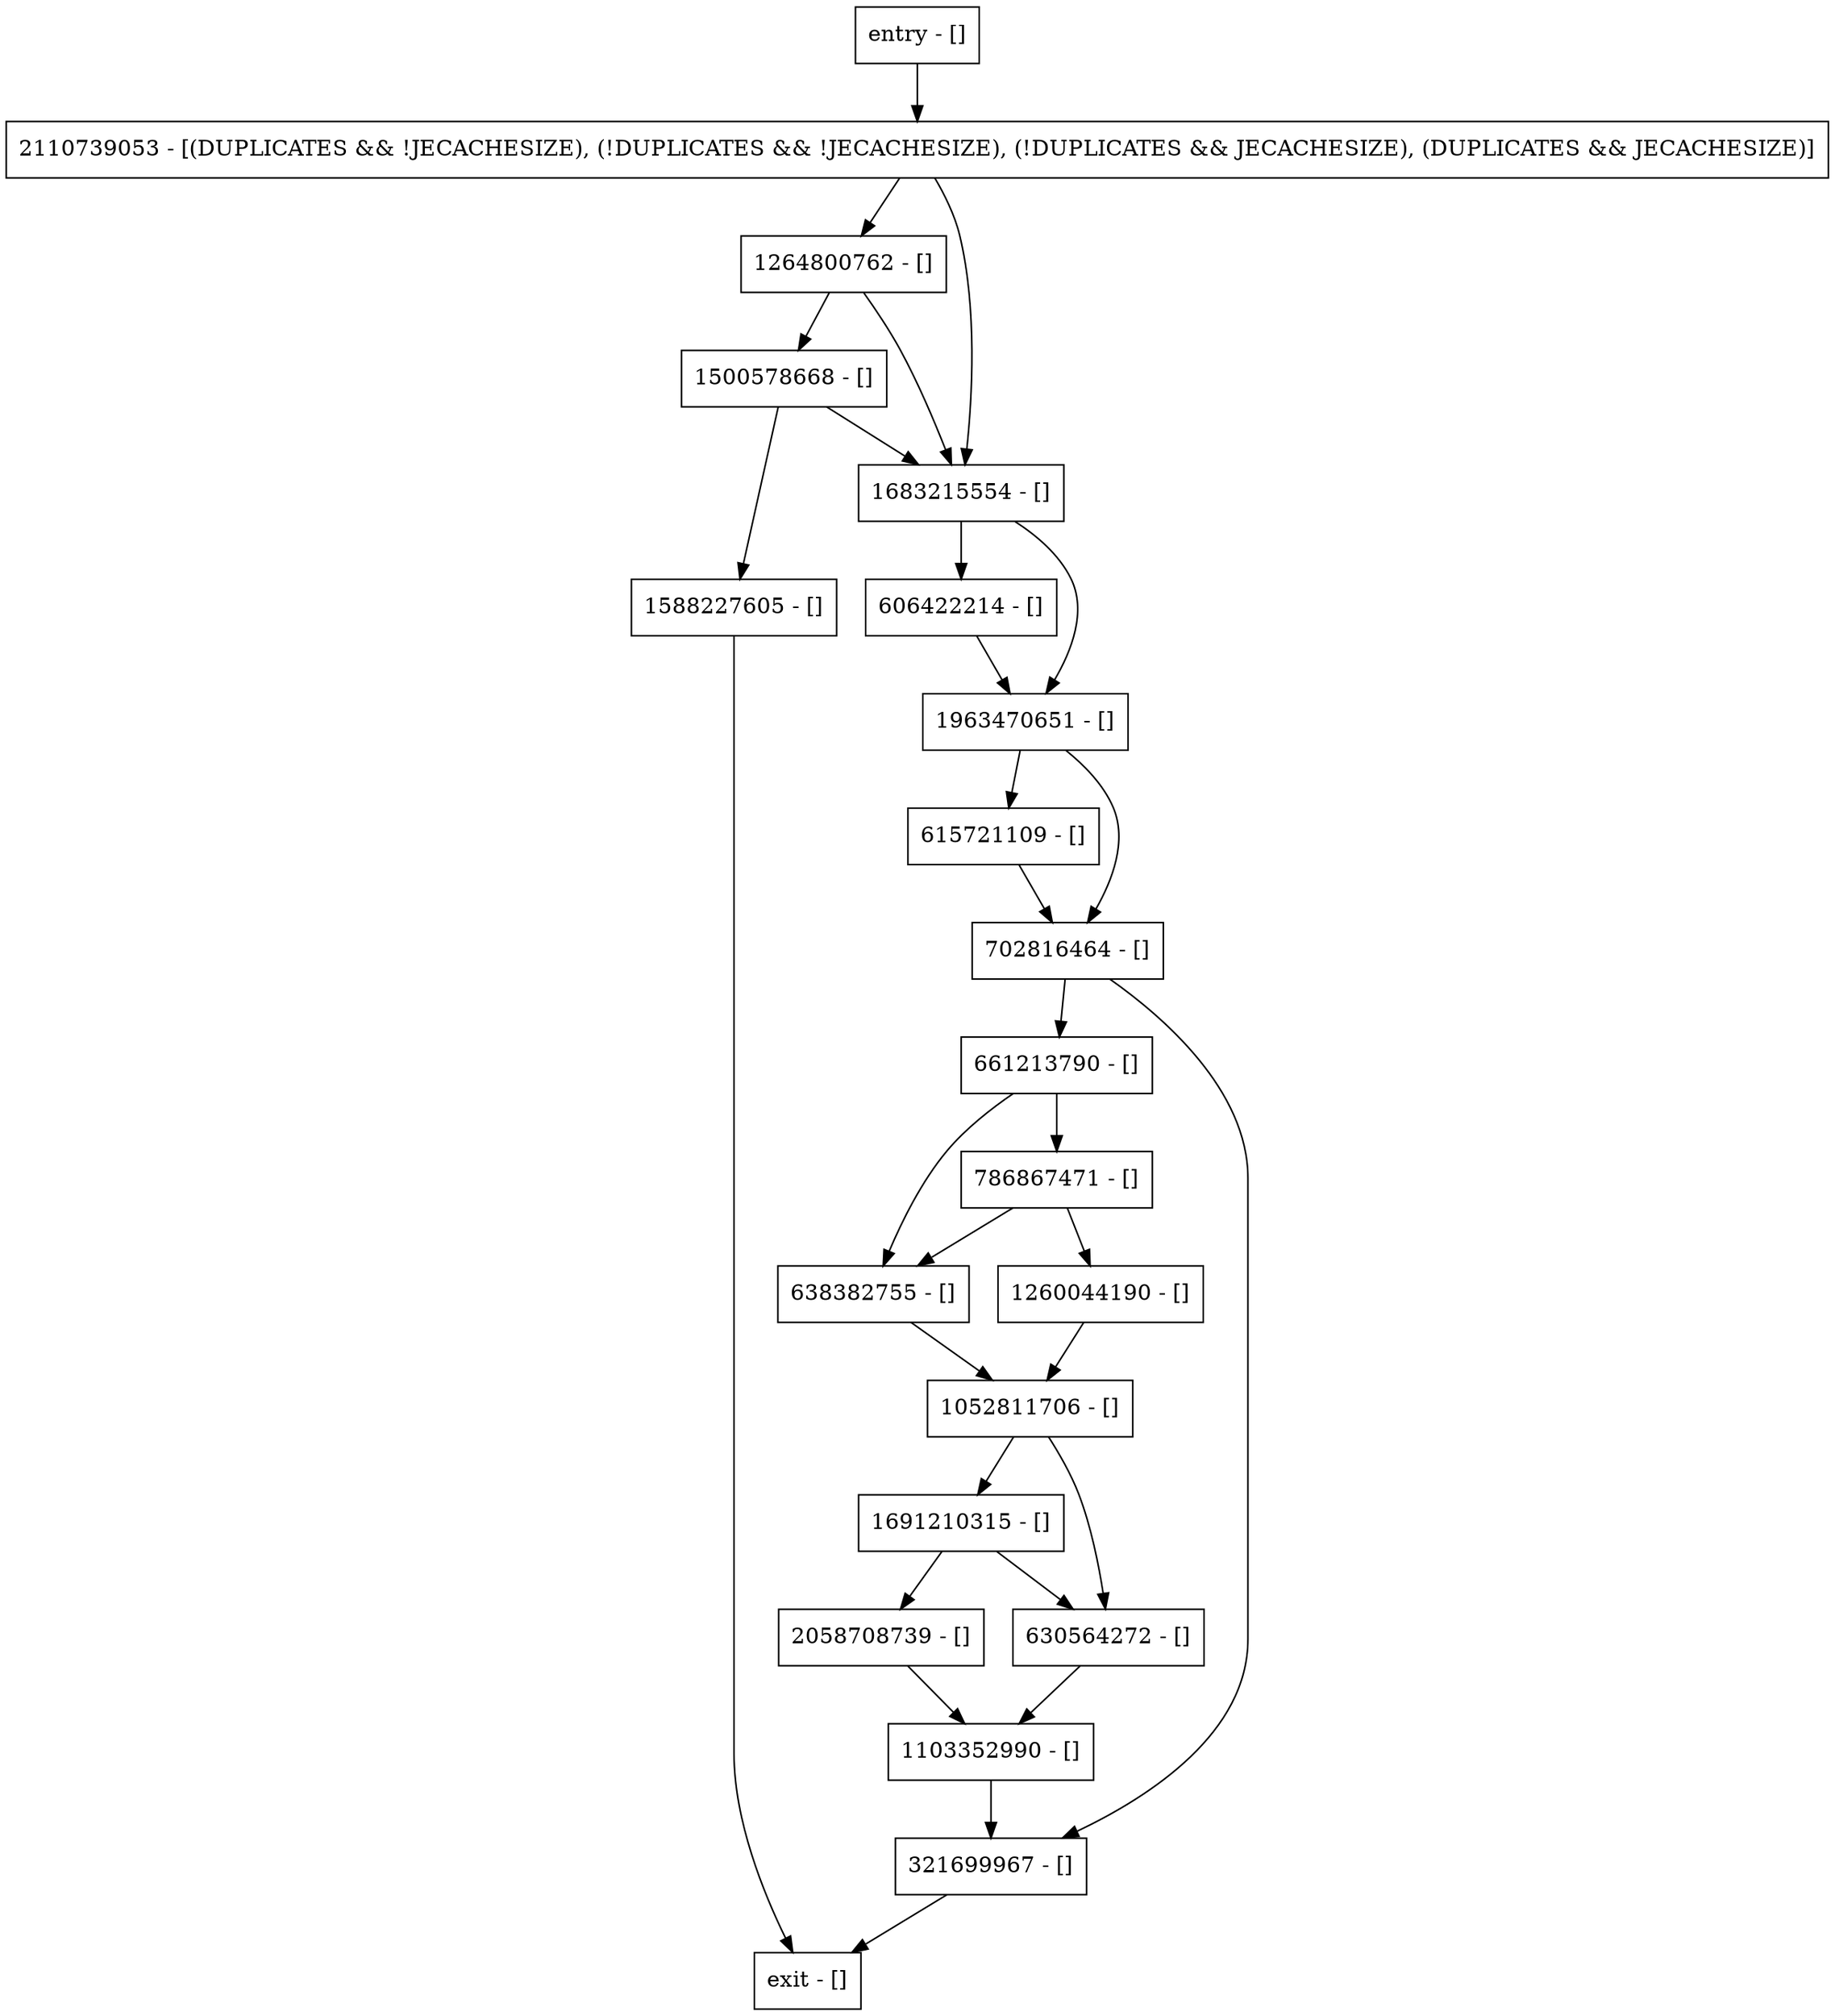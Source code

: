 digraph initWithEnvironment {
node [shape=record];
1264800762 [label="1264800762 - []"];
786867471 [label="786867471 - []"];
1103352990 [label="1103352990 - []"];
1683215554 [label="1683215554 - []"];
321699967 [label="321699967 - []"];
1260044190 [label="1260044190 - []"];
1963470651 [label="1963470651 - []"];
1500578668 [label="1500578668 - []"];
1588227605 [label="1588227605 - []"];
1691210315 [label="1691210315 - []"];
entry [label="entry - []"];
exit [label="exit - []"];
606422214 [label="606422214 - []"];
702816464 [label="702816464 - []"];
1052811706 [label="1052811706 - []"];
630564272 [label="630564272 - []"];
2110739053 [label="2110739053 - [(DUPLICATES && !JECACHESIZE), (!DUPLICATES && !JECACHESIZE), (!DUPLICATES && JECACHESIZE), (DUPLICATES && JECACHESIZE)]"];
661213790 [label="661213790 - []"];
638382755 [label="638382755 - []"];
615721109 [label="615721109 - []"];
2058708739 [label="2058708739 - []"];
entry;
exit;
1264800762 -> 1683215554;
1264800762 -> 1500578668;
786867471 -> 1260044190;
786867471 -> 638382755;
1103352990 -> 321699967;
1683215554 -> 606422214;
1683215554 -> 1963470651;
321699967 -> exit;
1260044190 -> 1052811706;
1963470651 -> 702816464;
1963470651 -> 615721109;
1500578668 -> 1683215554;
1500578668 -> 1588227605;
1588227605 -> exit;
1691210315 -> 630564272;
1691210315 -> 2058708739;
entry -> 2110739053;
606422214 -> 1963470651;
702816464 -> 661213790;
702816464 -> 321699967;
1052811706 -> 630564272;
1052811706 -> 1691210315;
630564272 -> 1103352990;
2110739053 -> 1264800762;
2110739053 -> 1683215554;
661213790 -> 786867471;
661213790 -> 638382755;
638382755 -> 1052811706;
615721109 -> 702816464;
2058708739 -> 1103352990;
}
